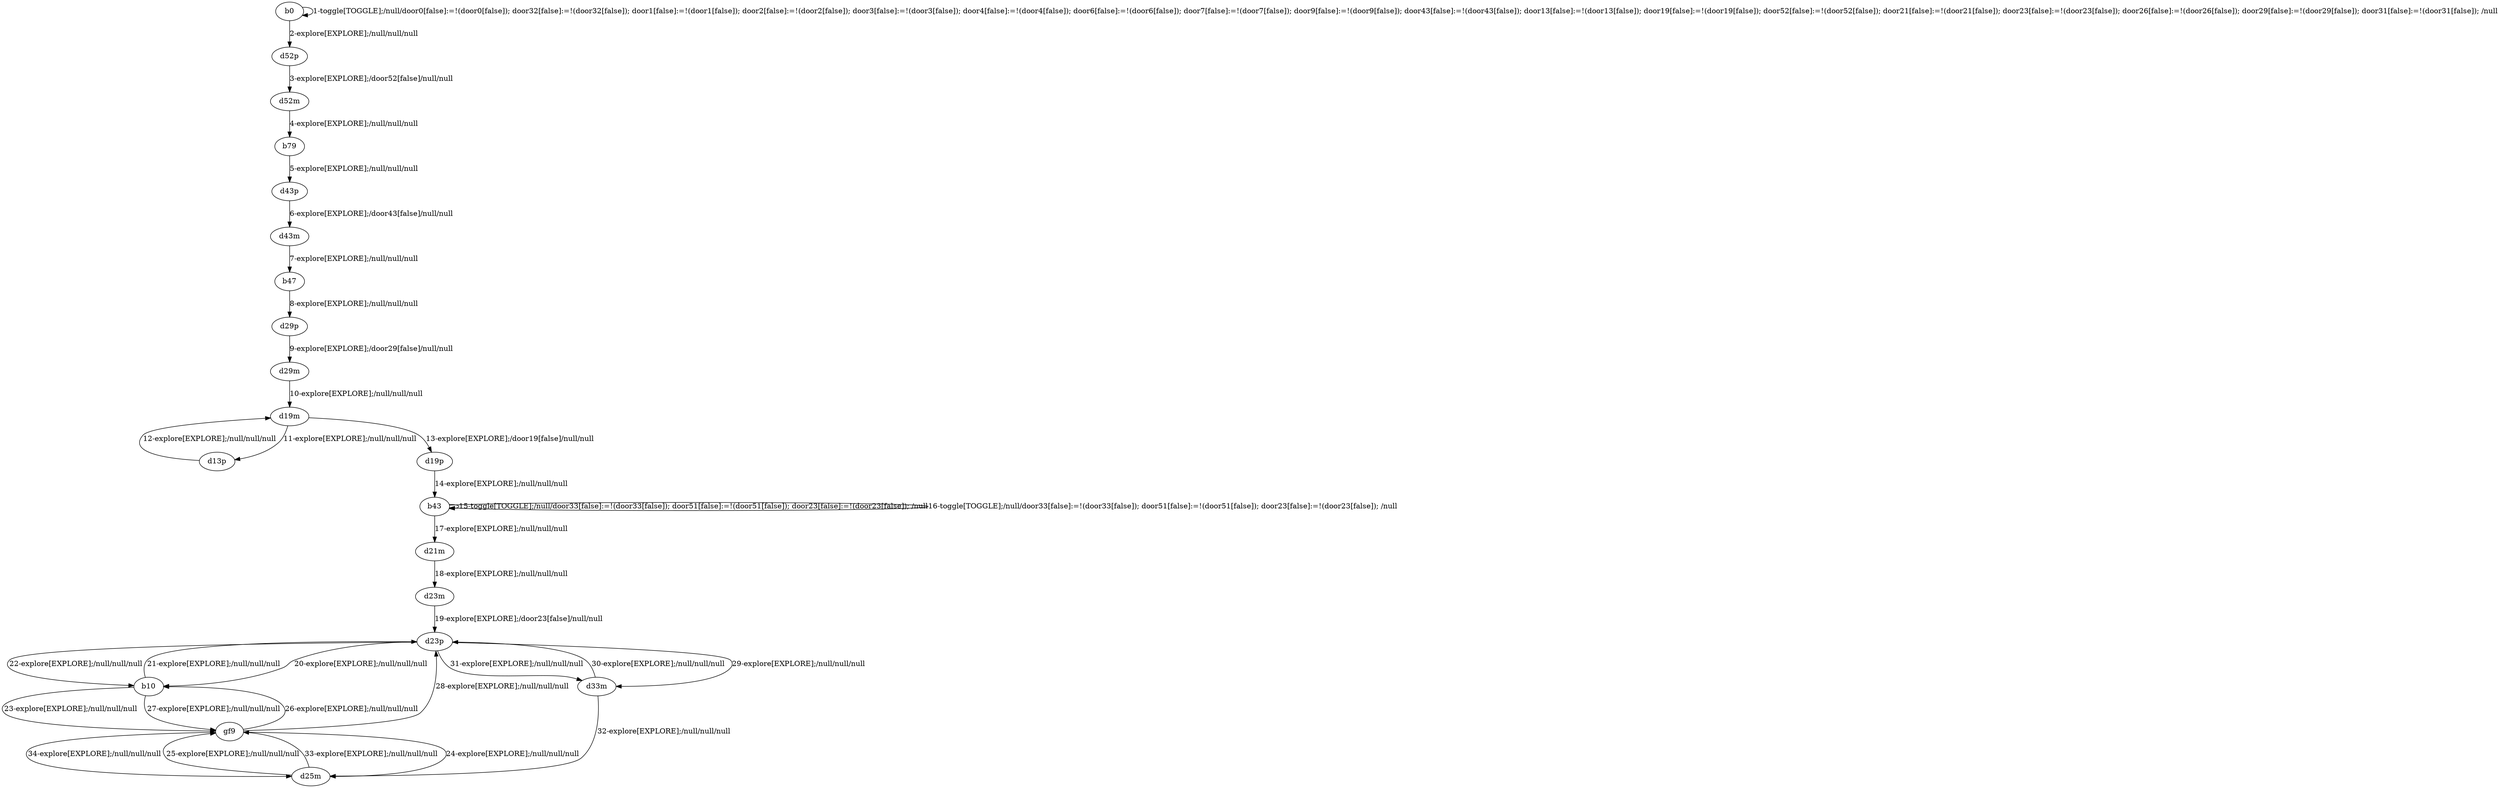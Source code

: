 # Total number of goals covered by this test: 2
# gf9 --> b10
# d33m --> d23p

digraph g {
"b0" -> "b0" [label = "1-toggle[TOGGLE];/null/door0[false]:=!(door0[false]); door32[false]:=!(door32[false]); door1[false]:=!(door1[false]); door2[false]:=!(door2[false]); door3[false]:=!(door3[false]); door4[false]:=!(door4[false]); door6[false]:=!(door6[false]); door7[false]:=!(door7[false]); door9[false]:=!(door9[false]); door43[false]:=!(door43[false]); door13[false]:=!(door13[false]); door19[false]:=!(door19[false]); door52[false]:=!(door52[false]); door21[false]:=!(door21[false]); door23[false]:=!(door23[false]); door26[false]:=!(door26[false]); door29[false]:=!(door29[false]); door31[false]:=!(door31[false]); /null"];
"b0" -> "d52p" [label = "2-explore[EXPLORE];/null/null/null"];
"d52p" -> "d52m" [label = "3-explore[EXPLORE];/door52[false]/null/null"];
"d52m" -> "b79" [label = "4-explore[EXPLORE];/null/null/null"];
"b79" -> "d43p" [label = "5-explore[EXPLORE];/null/null/null"];
"d43p" -> "d43m" [label = "6-explore[EXPLORE];/door43[false]/null/null"];
"d43m" -> "b47" [label = "7-explore[EXPLORE];/null/null/null"];
"b47" -> "d29p" [label = "8-explore[EXPLORE];/null/null/null"];
"d29p" -> "d29m" [label = "9-explore[EXPLORE];/door29[false]/null/null"];
"d29m" -> "d19m" [label = "10-explore[EXPLORE];/null/null/null"];
"d19m" -> "d13p" [label = "11-explore[EXPLORE];/null/null/null"];
"d13p" -> "d19m" [label = "12-explore[EXPLORE];/null/null/null"];
"d19m" -> "d19p" [label = "13-explore[EXPLORE];/door19[false]/null/null"];
"d19p" -> "b43" [label = "14-explore[EXPLORE];/null/null/null"];
"b43" -> "b43" [label = "15-toggle[TOGGLE];/null/door33[false]:=!(door33[false]); door51[false]:=!(door51[false]); door23[false]:=!(door23[false]); /null"];
"b43" -> "b43" [label = "16-toggle[TOGGLE];/null/door33[false]:=!(door33[false]); door51[false]:=!(door51[false]); door23[false]:=!(door23[false]); /null"];
"b43" -> "d21m" [label = "17-explore[EXPLORE];/null/null/null"];
"d21m" -> "d23m" [label = "18-explore[EXPLORE];/null/null/null"];
"d23m" -> "d23p" [label = "19-explore[EXPLORE];/door23[false]/null/null"];
"d23p" -> "b10" [label = "20-explore[EXPLORE];/null/null/null"];
"b10" -> "d23p" [label = "21-explore[EXPLORE];/null/null/null"];
"d23p" -> "b10" [label = "22-explore[EXPLORE];/null/null/null"];
"b10" -> "gf9" [label = "23-explore[EXPLORE];/null/null/null"];
"gf9" -> "d25m" [label = "24-explore[EXPLORE];/null/null/null"];
"d25m" -> "gf9" [label = "25-explore[EXPLORE];/null/null/null"];
"gf9" -> "b10" [label = "26-explore[EXPLORE];/null/null/null"];
"b10" -> "gf9" [label = "27-explore[EXPLORE];/null/null/null"];
"gf9" -> "d23p" [label = "28-explore[EXPLORE];/null/null/null"];
"d23p" -> "d33m" [label = "29-explore[EXPLORE];/null/null/null"];
"d33m" -> "d23p" [label = "30-explore[EXPLORE];/null/null/null"];
"d23p" -> "d33m" [label = "31-explore[EXPLORE];/null/null/null"];
"d33m" -> "d25m" [label = "32-explore[EXPLORE];/null/null/null"];
"d25m" -> "gf9" [label = "33-explore[EXPLORE];/null/null/null"];
"gf9" -> "d25m" [label = "34-explore[EXPLORE];/null/null/null"];
}